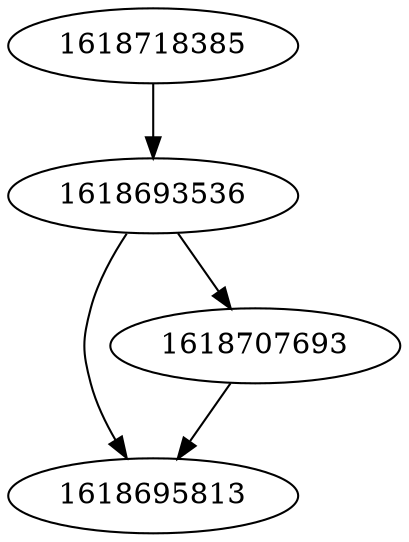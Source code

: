 strict digraph  {
1618693536;
1618718385;
1618695813;
1618707693;
1618693536 -> 1618695813;
1618693536 -> 1618707693;
1618718385 -> 1618693536;
1618707693 -> 1618695813;
}
